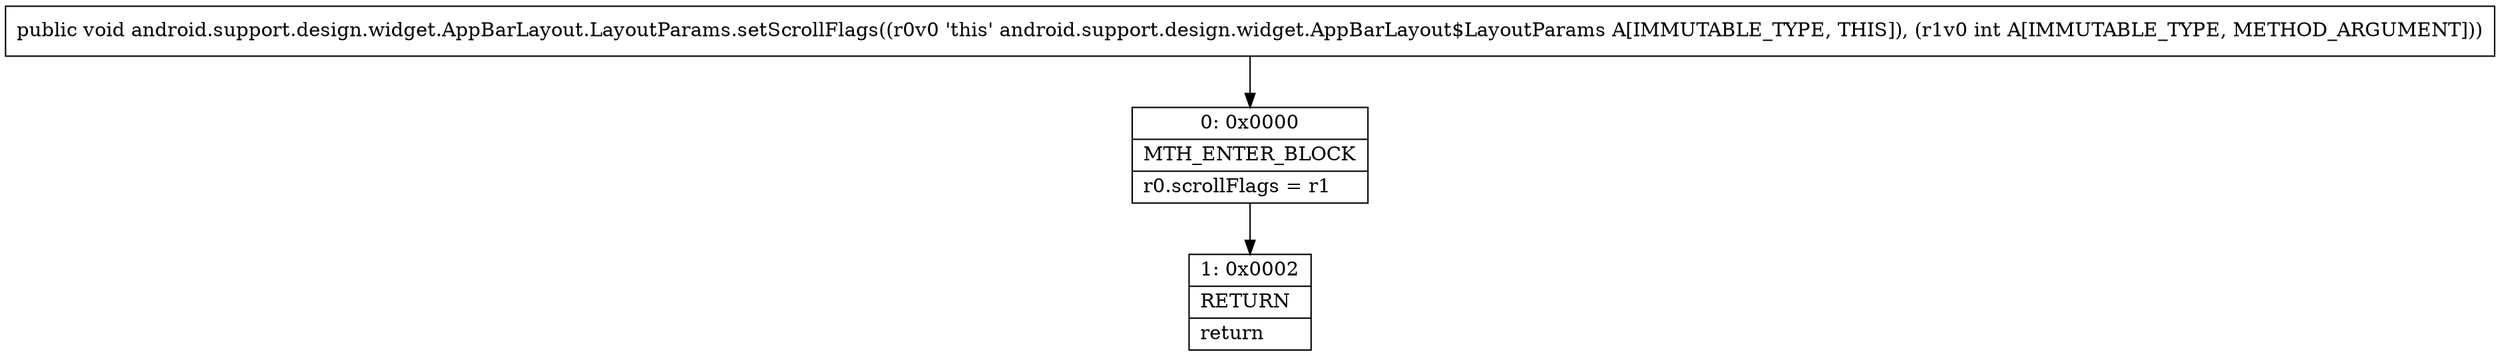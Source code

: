 digraph "CFG forandroid.support.design.widget.AppBarLayout.LayoutParams.setScrollFlags(I)V" {
Node_0 [shape=record,label="{0\:\ 0x0000|MTH_ENTER_BLOCK\l|r0.scrollFlags = r1\l}"];
Node_1 [shape=record,label="{1\:\ 0x0002|RETURN\l|return\l}"];
MethodNode[shape=record,label="{public void android.support.design.widget.AppBarLayout.LayoutParams.setScrollFlags((r0v0 'this' android.support.design.widget.AppBarLayout$LayoutParams A[IMMUTABLE_TYPE, THIS]), (r1v0 int A[IMMUTABLE_TYPE, METHOD_ARGUMENT])) }"];
MethodNode -> Node_0;
Node_0 -> Node_1;
}

